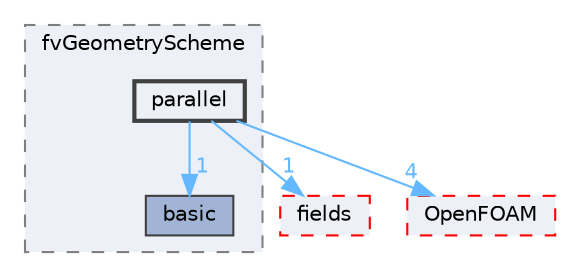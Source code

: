 digraph "src/finiteVolume/fvMesh/fvGeometryScheme/parallel"
{
 // LATEX_PDF_SIZE
  bgcolor="transparent";
  edge [fontname=Helvetica,fontsize=10,labelfontname=Helvetica,labelfontsize=10];
  node [fontname=Helvetica,fontsize=10,shape=box,height=0.2,width=0.4];
  compound=true
  subgraph clusterdir_23fb0b47e4124cc307f45775cb60f82a {
    graph [ bgcolor="#edf0f7", pencolor="grey50", label="fvGeometryScheme", fontname=Helvetica,fontsize=10 style="filled,dashed", URL="dir_23fb0b47e4124cc307f45775cb60f82a.html",tooltip=""]
  dir_a0ba90d6a585c824f0244623b0eb9307 [label="basic", fillcolor="#a2b4d6", color="grey25", style="filled", URL="dir_a0ba90d6a585c824f0244623b0eb9307.html",tooltip=""];
  dir_ff8008f4182a45ab08fff2a54a02035c [label="parallel", fillcolor="#edf0f7", color="grey25", style="filled,bold", URL="dir_ff8008f4182a45ab08fff2a54a02035c.html",tooltip=""];
  }
  dir_25ab4a83a983f7bb7a38b7f63bb141b7 [label="fields", fillcolor="#edf0f7", color="red", style="filled,dashed", URL="dir_25ab4a83a983f7bb7a38b7f63bb141b7.html",tooltip=""];
  dir_c5473ff19b20e6ec4dfe5c310b3778a8 [label="OpenFOAM", fillcolor="#edf0f7", color="red", style="filled,dashed", URL="dir_c5473ff19b20e6ec4dfe5c310b3778a8.html",tooltip=""];
  dir_ff8008f4182a45ab08fff2a54a02035c->dir_25ab4a83a983f7bb7a38b7f63bb141b7 [headlabel="1", labeldistance=1.5 headhref="dir_002778_001332.html" href="dir_002778_001332.html" color="steelblue1" fontcolor="steelblue1"];
  dir_ff8008f4182a45ab08fff2a54a02035c->dir_a0ba90d6a585c824f0244623b0eb9307 [headlabel="1", labeldistance=1.5 headhref="dir_002778_000209.html" href="dir_002778_000209.html" color="steelblue1" fontcolor="steelblue1"];
  dir_ff8008f4182a45ab08fff2a54a02035c->dir_c5473ff19b20e6ec4dfe5c310b3778a8 [headlabel="4", labeldistance=1.5 headhref="dir_002778_002695.html" href="dir_002778_002695.html" color="steelblue1" fontcolor="steelblue1"];
}
